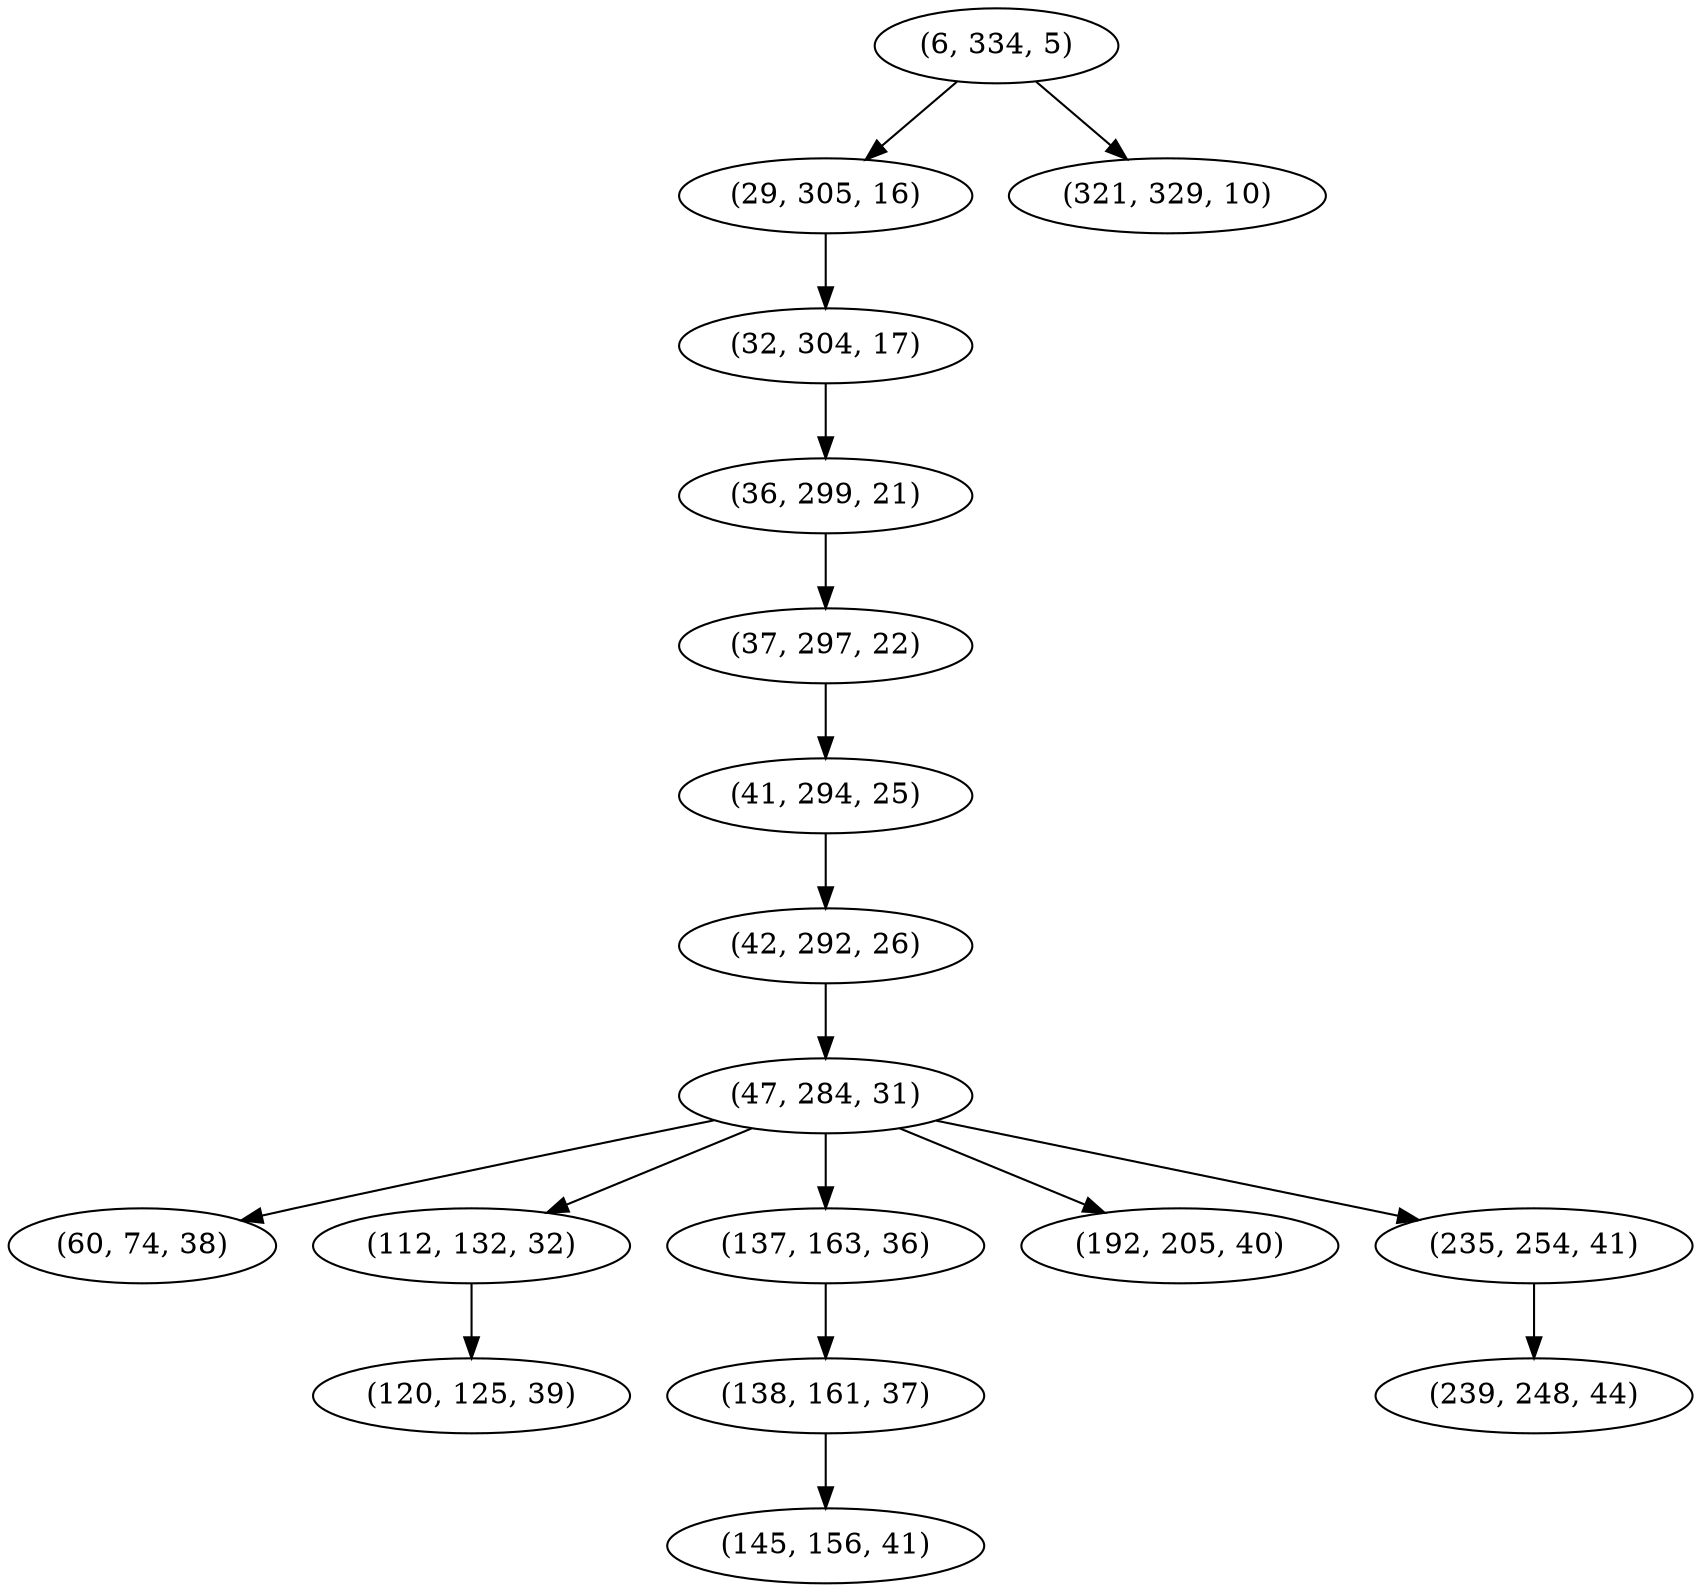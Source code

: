 digraph tree {
    "(6, 334, 5)";
    "(29, 305, 16)";
    "(32, 304, 17)";
    "(36, 299, 21)";
    "(37, 297, 22)";
    "(41, 294, 25)";
    "(42, 292, 26)";
    "(47, 284, 31)";
    "(60, 74, 38)";
    "(112, 132, 32)";
    "(120, 125, 39)";
    "(137, 163, 36)";
    "(138, 161, 37)";
    "(145, 156, 41)";
    "(192, 205, 40)";
    "(235, 254, 41)";
    "(239, 248, 44)";
    "(321, 329, 10)";
    "(6, 334, 5)" -> "(29, 305, 16)";
    "(6, 334, 5)" -> "(321, 329, 10)";
    "(29, 305, 16)" -> "(32, 304, 17)";
    "(32, 304, 17)" -> "(36, 299, 21)";
    "(36, 299, 21)" -> "(37, 297, 22)";
    "(37, 297, 22)" -> "(41, 294, 25)";
    "(41, 294, 25)" -> "(42, 292, 26)";
    "(42, 292, 26)" -> "(47, 284, 31)";
    "(47, 284, 31)" -> "(60, 74, 38)";
    "(47, 284, 31)" -> "(112, 132, 32)";
    "(47, 284, 31)" -> "(137, 163, 36)";
    "(47, 284, 31)" -> "(192, 205, 40)";
    "(47, 284, 31)" -> "(235, 254, 41)";
    "(112, 132, 32)" -> "(120, 125, 39)";
    "(137, 163, 36)" -> "(138, 161, 37)";
    "(138, 161, 37)" -> "(145, 156, 41)";
    "(235, 254, 41)" -> "(239, 248, 44)";
}
